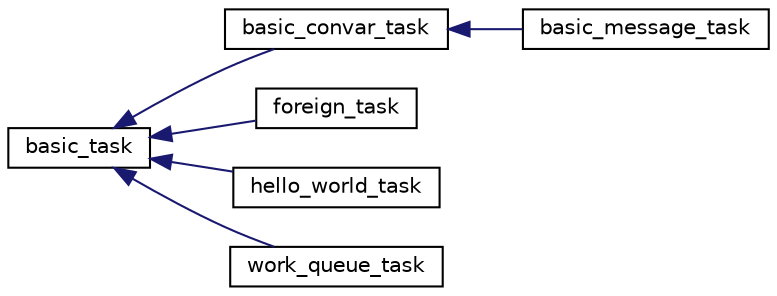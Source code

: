 digraph "Graphical Class Hierarchy"
{
 // LATEX_PDF_SIZE
  edge [fontname="Helvetica",fontsize="10",labelfontname="Helvetica",labelfontsize="10"];
  node [fontname="Helvetica",fontsize="10",shape=record];
  rankdir="LR";
  Node0 [label="basic_task",height=0.2,width=0.4,color="black", fillcolor="white", style="filled",URL="$classbasic__task.html",tooltip=" "];
  Node0 -> Node1 [dir="back",color="midnightblue",fontsize="10",style="solid",fontname="Helvetica"];
  Node1 [label="basic_convar_task",height=0.2,width=0.4,color="black", fillcolor="white", style="filled",URL="$classbasic__convar__task.html",tooltip=" "];
  Node1 -> Node2 [dir="back",color="midnightblue",fontsize="10",style="solid",fontname="Helvetica"];
  Node2 [label="basic_message_task",height=0.2,width=0.4,color="black", fillcolor="white", style="filled",URL="$classbasic__message__task.html",tooltip=" "];
  Node0 -> Node3 [dir="back",color="midnightblue",fontsize="10",style="solid",fontname="Helvetica"];
  Node3 [label="foreign_task",height=0.2,width=0.4,color="black", fillcolor="white", style="filled",URL="$classforeign__task.html",tooltip=" "];
  Node0 -> Node4 [dir="back",color="midnightblue",fontsize="10",style="solid",fontname="Helvetica"];
  Node4 [label="hello_world_task",height=0.2,width=0.4,color="black", fillcolor="white", style="filled",URL="$classhello__world__task.html",tooltip=" "];
  Node0 -> Node5 [dir="back",color="midnightblue",fontsize="10",style="solid",fontname="Helvetica"];
  Node5 [label="work_queue_task",height=0.2,width=0.4,color="black", fillcolor="white", style="filled",URL="$classwork__queue__task.html",tooltip=" "];
}
